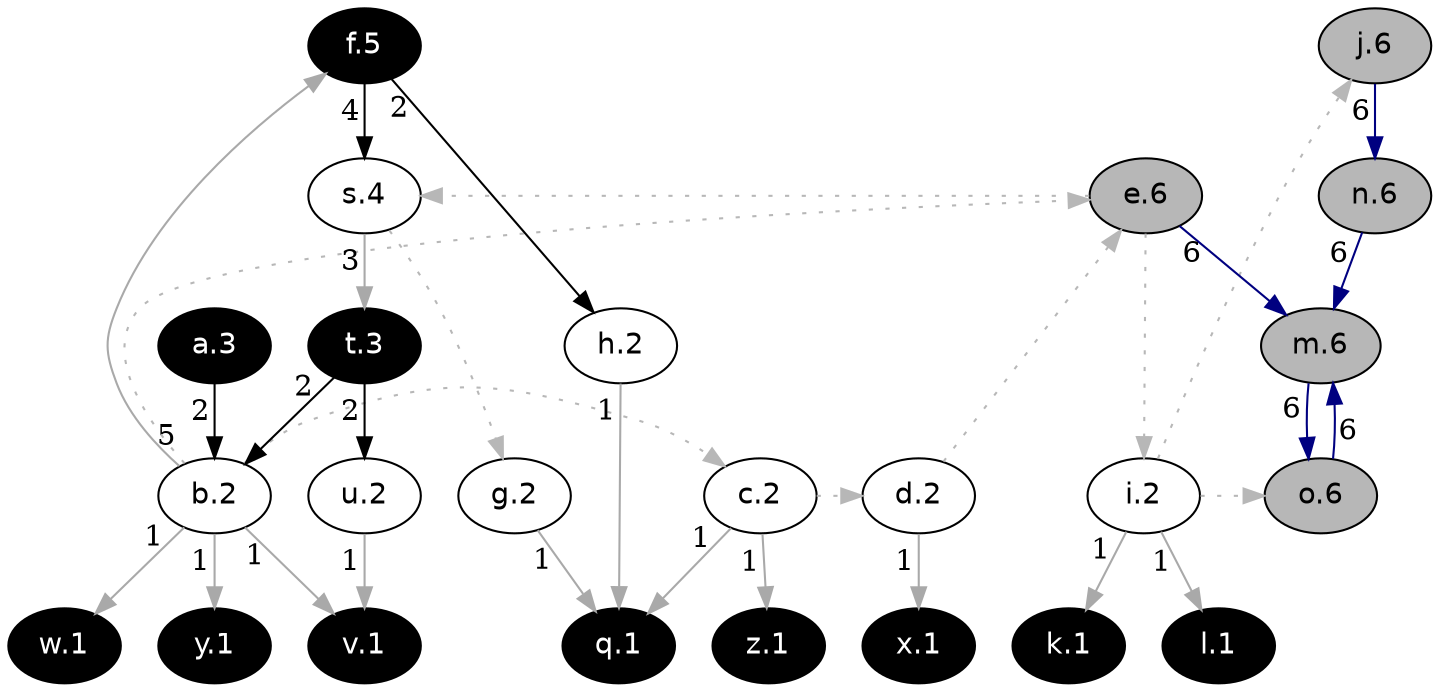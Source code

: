 digraph G {
  rankdir="TB"
  node [shape=oval style=filled fontname=Helvetica fontsize=14]
  node [fillcolor="#ffffff" fontcolor="#000000"] 
       b[label="b.2"] 
       c[label="c.2"] 
       d[label="d.2"] 
       s[label="s.4"] 
       g[label="g.2"] 
       h[label="h.2"] 
       i[label="i.2"] 
       u[label="u.2"]
  node [fillcolor="#000000" fontcolor="#ffffff"] 
       a[label="a.3"] 
       t[label="t.3"] 
       f[label="f.5"] 
       k[label="k.1"] 
       l[label="l.1"] 
       q[label="q.1"] 
       v[label="v.1"] 
       w[label="w.1"] 
       x[label="x.1"] 
       y[label="y.1"] 
       z[label="z.1"]
  node [fillcolor="#b7b7b7" fontcolor="#000000"] 
       e[label="e.6"] 
       j[label="j.6"] 
       m[label="m.6"] 
       o[label="o.6"] 
       n[label="n.6"]
  edge [dir=forward color="#000000" style="solid" taillabel="2" labeldistance=1.5]
        "a" -> "b" 
        "t" -> "b" 
        "f" -> "h" 
        "t" -> "u" 
  edge [dir=forward color="#A9A9A9" style="solid" taillabel="5" labeldistance=1.5]
        "b" -> "f" 
  edge [dir=forward color="#A9A9A9" style="solid" taillabel="1" labeldistance=1.5]
        "i" -> "k" 
        "i" -> "l" 
        "g" -> "q" 
        "h" -> "q" 
        "c" -> "q" 
        "b" -> "v" 
        "u" -> "v" 
        "b" -> "w" 
        "d" -> "x" 
        "b" -> "y" 
        "c" -> "z" 
  edge [dir=forward color="#000080" style="solid" taillabel="6" labeldistance=1.5]
        "e" -> "m" 
        "o" -> "m" 
        "n" -> "m" 
        "j" -> "n" 
        "m" -> "o" 
  edge [dir=forward color="#000000" style="solid" taillabel="4" labeldistance=1.5]
        "f" -> "s" 
  edge [dir=forward color="#A9A9A9" style="solid" taillabel="3" labeldistance=1.5]
        "s" -> "t" 
  edge [dir=forward color="#b7b7b7" style="dotted" constraint=false taillabel=" " labeldistance=1.5]
        "b" -> "c" 
        "c" -> "d" 
        "b" -> "e" 
        "d" -> "e" 
        "s" -> "g" 
        "e" -> "i" 
        "i" -> "j" 
        "i" -> "o" 
        "e" -> "s" 

  {rank = max k l q v w x y z}
  {rank = min f}
}
